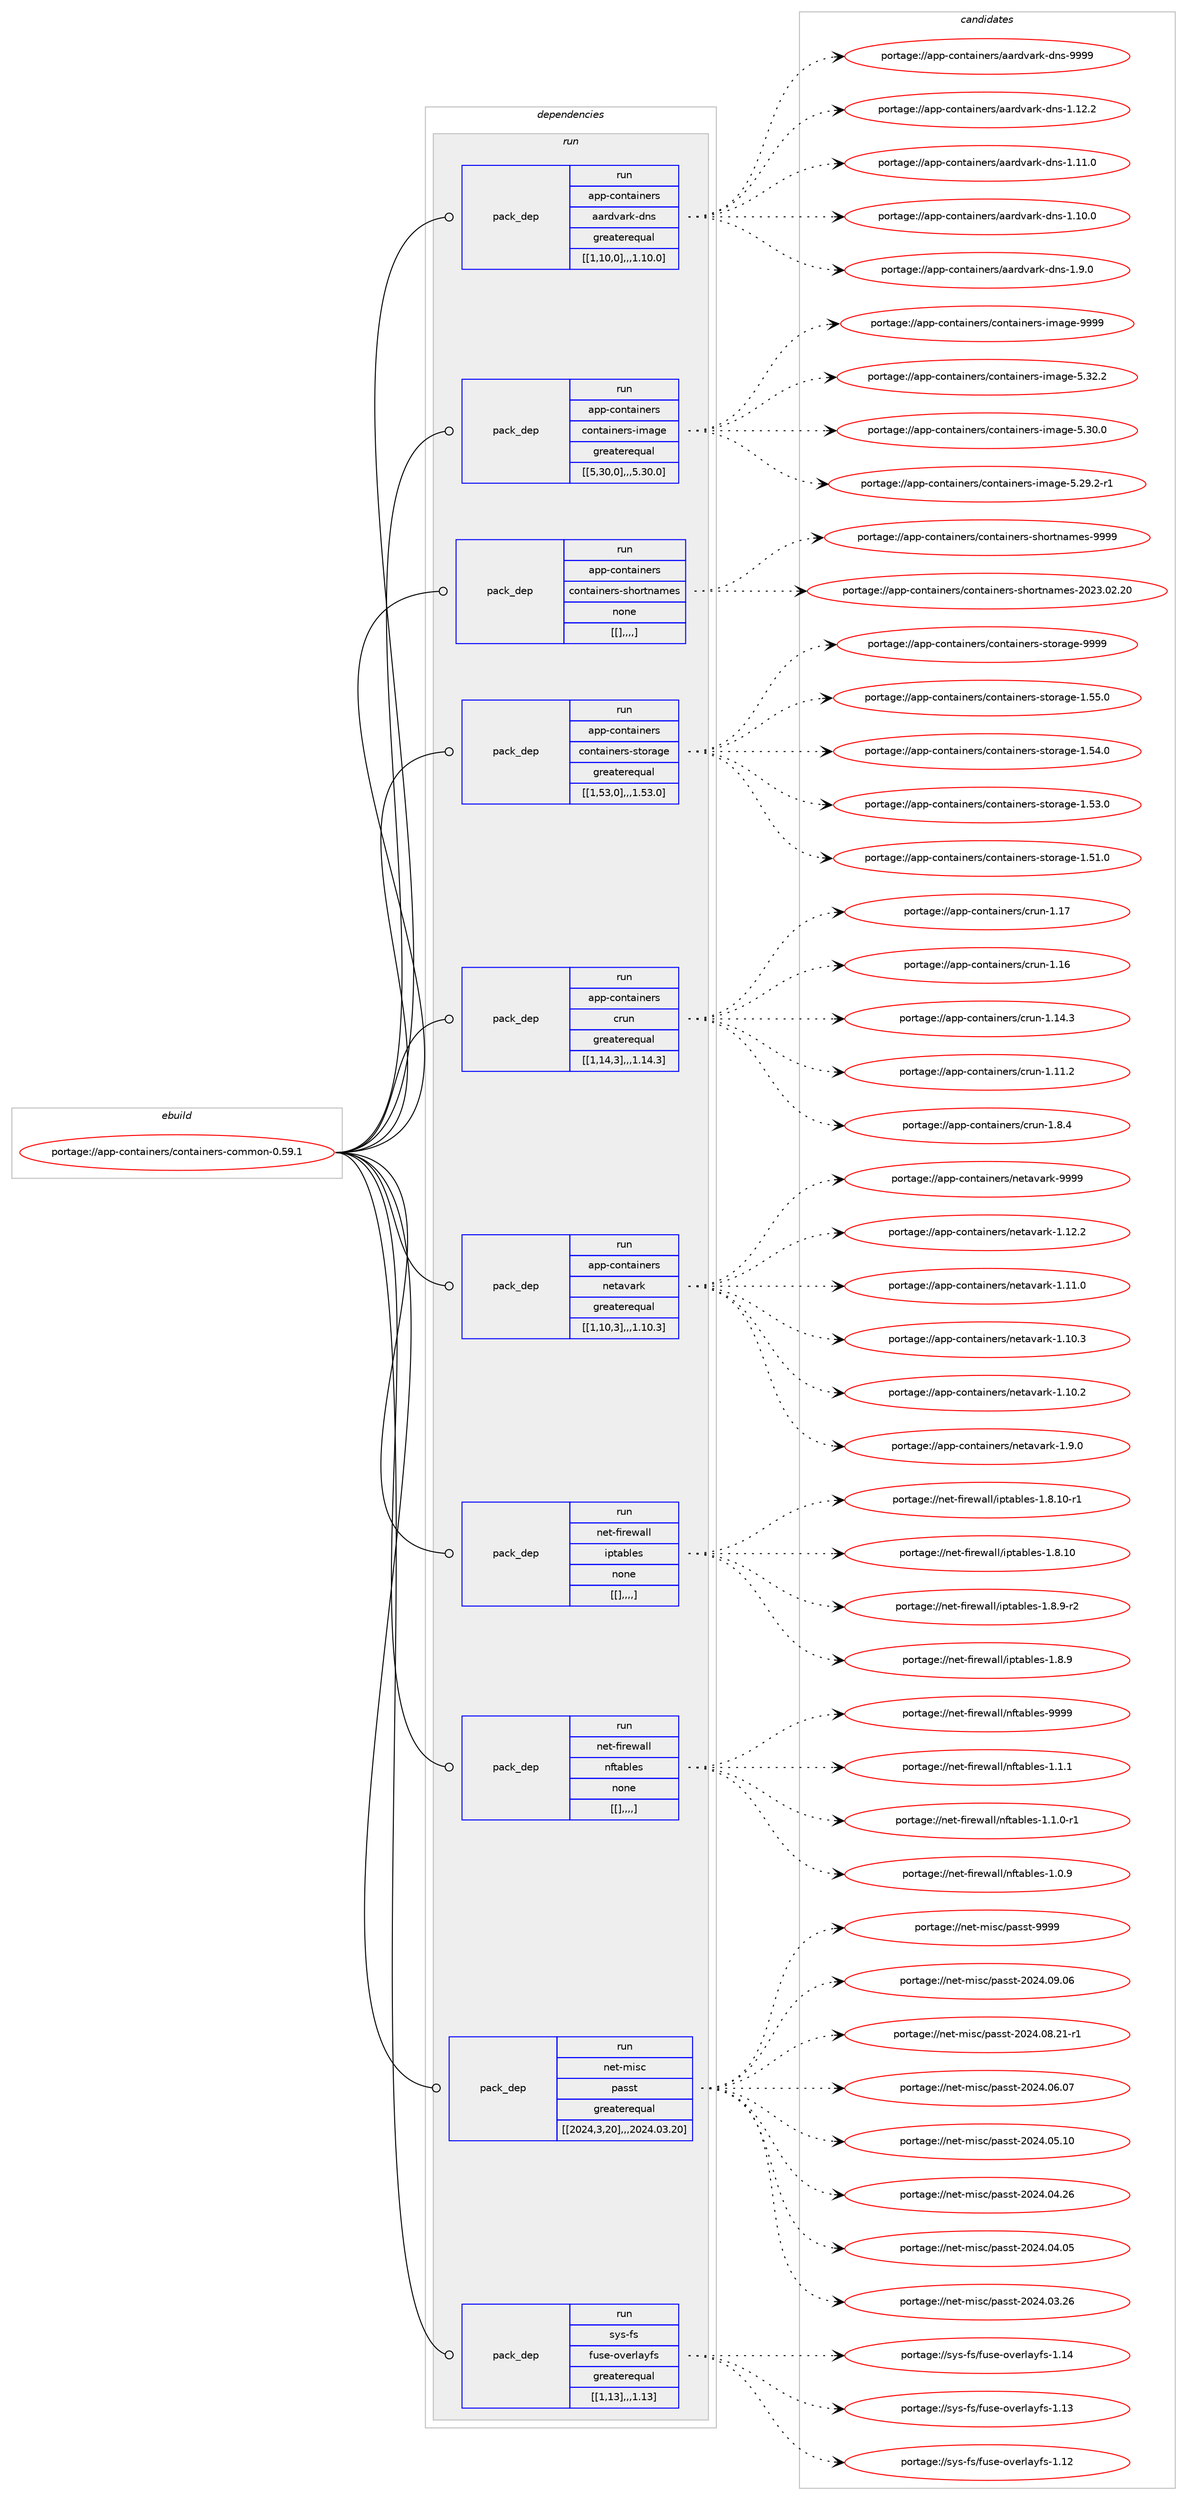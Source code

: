 digraph prolog {

# *************
# Graph options
# *************

newrank=true;
concentrate=true;
compound=true;
graph [rankdir=LR,fontname=Helvetica,fontsize=10,ranksep=1.5];#, ranksep=2.5, nodesep=0.2];
edge  [arrowhead=vee];
node  [fontname=Helvetica,fontsize=10];

# **********
# The ebuild
# **********

subgraph cluster_leftcol {
color=gray;
label=<<i>ebuild</i>>;
id [label="portage://app-containers/containers-common-0.59.1", color=red, width=4, href="../app-containers/containers-common-0.59.1.svg"];
}

# ****************
# The dependencies
# ****************

subgraph cluster_midcol {
color=gray;
label=<<i>dependencies</i>>;
subgraph cluster_compile {
fillcolor="#eeeeee";
style=filled;
label=<<i>compile</i>>;
}
subgraph cluster_compileandrun {
fillcolor="#eeeeee";
style=filled;
label=<<i>compile and run</i>>;
}
subgraph cluster_run {
fillcolor="#eeeeee";
style=filled;
label=<<i>run</i>>;
subgraph pack7874 {
dependency11045 [label=<<TABLE BORDER="0" CELLBORDER="1" CELLSPACING="0" CELLPADDING="4" WIDTH="220"><TR><TD ROWSPAN="6" CELLPADDING="30">pack_dep</TD></TR><TR><TD WIDTH="110">run</TD></TR><TR><TD>app-containers</TD></TR><TR><TD>aardvark-dns</TD></TR><TR><TD>greaterequal</TD></TR><TR><TD>[[1,10,0],,,1.10.0]</TD></TR></TABLE>>, shape=none, color=blue];
}
id:e -> dependency11045:w [weight=20,style="solid",arrowhead="odot"];
subgraph pack7877 {
dependency11048 [label=<<TABLE BORDER="0" CELLBORDER="1" CELLSPACING="0" CELLPADDING="4" WIDTH="220"><TR><TD ROWSPAN="6" CELLPADDING="30">pack_dep</TD></TR><TR><TD WIDTH="110">run</TD></TR><TR><TD>app-containers</TD></TR><TR><TD>containers-image</TD></TR><TR><TD>greaterequal</TD></TR><TR><TD>[[5,30,0],,,5.30.0]</TD></TR></TABLE>>, shape=none, color=blue];
}
id:e -> dependency11048:w [weight=20,style="solid",arrowhead="odot"];
subgraph pack7909 {
dependency11133 [label=<<TABLE BORDER="0" CELLBORDER="1" CELLSPACING="0" CELLPADDING="4" WIDTH="220"><TR><TD ROWSPAN="6" CELLPADDING="30">pack_dep</TD></TR><TR><TD WIDTH="110">run</TD></TR><TR><TD>app-containers</TD></TR><TR><TD>containers-shortnames</TD></TR><TR><TD>none</TD></TR><TR><TD>[[],,,,]</TD></TR></TABLE>>, shape=none, color=blue];
}
id:e -> dependency11133:w [weight=20,style="solid",arrowhead="odot"];
subgraph pack7939 {
dependency11159 [label=<<TABLE BORDER="0" CELLBORDER="1" CELLSPACING="0" CELLPADDING="4" WIDTH="220"><TR><TD ROWSPAN="6" CELLPADDING="30">pack_dep</TD></TR><TR><TD WIDTH="110">run</TD></TR><TR><TD>app-containers</TD></TR><TR><TD>containers-storage</TD></TR><TR><TD>greaterequal</TD></TR><TR><TD>[[1,53,0],,,1.53.0]</TD></TR></TABLE>>, shape=none, color=blue];
}
id:e -> dependency11159:w [weight=20,style="solid",arrowhead="odot"];
subgraph pack7958 {
dependency11164 [label=<<TABLE BORDER="0" CELLBORDER="1" CELLSPACING="0" CELLPADDING="4" WIDTH="220"><TR><TD ROWSPAN="6" CELLPADDING="30">pack_dep</TD></TR><TR><TD WIDTH="110">run</TD></TR><TR><TD>app-containers</TD></TR><TR><TD>crun</TD></TR><TR><TD>greaterequal</TD></TR><TR><TD>[[1,14,3],,,1.14.3]</TD></TR></TABLE>>, shape=none, color=blue];
}
id:e -> dependency11164:w [weight=20,style="solid",arrowhead="odot"];
subgraph pack7971 {
dependency11203 [label=<<TABLE BORDER="0" CELLBORDER="1" CELLSPACING="0" CELLPADDING="4" WIDTH="220"><TR><TD ROWSPAN="6" CELLPADDING="30">pack_dep</TD></TR><TR><TD WIDTH="110">run</TD></TR><TR><TD>app-containers</TD></TR><TR><TD>netavark</TD></TR><TR><TD>greaterequal</TD></TR><TR><TD>[[1,10,3],,,1.10.3]</TD></TR></TABLE>>, shape=none, color=blue];
}
id:e -> dependency11203:w [weight=20,style="solid",arrowhead="odot"];
subgraph pack8013 {
dependency11281 [label=<<TABLE BORDER="0" CELLBORDER="1" CELLSPACING="0" CELLPADDING="4" WIDTH="220"><TR><TD ROWSPAN="6" CELLPADDING="30">pack_dep</TD></TR><TR><TD WIDTH="110">run</TD></TR><TR><TD>net-firewall</TD></TR><TR><TD>iptables</TD></TR><TR><TD>none</TD></TR><TR><TD>[[],,,,]</TD></TR></TABLE>>, shape=none, color=blue];
}
id:e -> dependency11281:w [weight=20,style="solid",arrowhead="odot"];
subgraph pack8065 {
dependency11331 [label=<<TABLE BORDER="0" CELLBORDER="1" CELLSPACING="0" CELLPADDING="4" WIDTH="220"><TR><TD ROWSPAN="6" CELLPADDING="30">pack_dep</TD></TR><TR><TD WIDTH="110">run</TD></TR><TR><TD>net-firewall</TD></TR><TR><TD>nftables</TD></TR><TR><TD>none</TD></TR><TR><TD>[[],,,,]</TD></TR></TABLE>>, shape=none, color=blue];
}
id:e -> dependency11331:w [weight=20,style="solid",arrowhead="odot"];
subgraph pack8093 {
dependency11428 [label=<<TABLE BORDER="0" CELLBORDER="1" CELLSPACING="0" CELLPADDING="4" WIDTH="220"><TR><TD ROWSPAN="6" CELLPADDING="30">pack_dep</TD></TR><TR><TD WIDTH="110">run</TD></TR><TR><TD>net-misc</TD></TR><TR><TD>passt</TD></TR><TR><TD>greaterequal</TD></TR><TR><TD>[[2024,3,20],,,2024.03.20]</TD></TR></TABLE>>, shape=none, color=blue];
}
id:e -> dependency11428:w [weight=20,style="solid",arrowhead="odot"];
subgraph pack8165 {
dependency11462 [label=<<TABLE BORDER="0" CELLBORDER="1" CELLSPACING="0" CELLPADDING="4" WIDTH="220"><TR><TD ROWSPAN="6" CELLPADDING="30">pack_dep</TD></TR><TR><TD WIDTH="110">run</TD></TR><TR><TD>sys-fs</TD></TR><TR><TD>fuse-overlayfs</TD></TR><TR><TD>greaterequal</TD></TR><TR><TD>[[1,13],,,1.13]</TD></TR></TABLE>>, shape=none, color=blue];
}
id:e -> dependency11462:w [weight=20,style="solid",arrowhead="odot"];
}
}

# **************
# The candidates
# **************

subgraph cluster_choices {
rank=same;
color=gray;
label=<<i>candidates</i>>;

subgraph choice7270 {
color=black;
nodesep=1;
choice9711211245991111101169710511010111411547979711410011897114107451001101154557575757 [label="portage://app-containers/aardvark-dns-9999", color=red, width=4,href="../app-containers/aardvark-dns-9999.svg"];
choice97112112459911111011697105110101114115479797114100118971141074510011011545494649504650 [label="portage://app-containers/aardvark-dns-1.12.2", color=red, width=4,href="../app-containers/aardvark-dns-1.12.2.svg"];
choice97112112459911111011697105110101114115479797114100118971141074510011011545494649494648 [label="portage://app-containers/aardvark-dns-1.11.0", color=red, width=4,href="../app-containers/aardvark-dns-1.11.0.svg"];
choice97112112459911111011697105110101114115479797114100118971141074510011011545494649484648 [label="portage://app-containers/aardvark-dns-1.10.0", color=red, width=4,href="../app-containers/aardvark-dns-1.10.0.svg"];
choice971121124599111110116971051101011141154797971141001189711410745100110115454946574648 [label="portage://app-containers/aardvark-dns-1.9.0", color=red, width=4,href="../app-containers/aardvark-dns-1.9.0.svg"];
dependency11045:e -> choice9711211245991111101169710511010111411547979711410011897114107451001101154557575757:w [style=dotted,weight="100"];
dependency11045:e -> choice97112112459911111011697105110101114115479797114100118971141074510011011545494649504650:w [style=dotted,weight="100"];
dependency11045:e -> choice97112112459911111011697105110101114115479797114100118971141074510011011545494649494648:w [style=dotted,weight="100"];
dependency11045:e -> choice97112112459911111011697105110101114115479797114100118971141074510011011545494649484648:w [style=dotted,weight="100"];
dependency11045:e -> choice971121124599111110116971051101011141154797971141001189711410745100110115454946574648:w [style=dotted,weight="100"];
}
subgraph choice7281 {
color=black;
nodesep=1;
choice9711211245991111101169710511010111411547991111101169710511010111411545105109971031014557575757 [label="portage://app-containers/containers-image-9999", color=red, width=4,href="../app-containers/containers-image-9999.svg"];
choice97112112459911111011697105110101114115479911111011697105110101114115451051099710310145534651504650 [label="portage://app-containers/containers-image-5.32.2", color=red, width=4,href="../app-containers/containers-image-5.32.2.svg"];
choice97112112459911111011697105110101114115479911111011697105110101114115451051099710310145534651484648 [label="portage://app-containers/containers-image-5.30.0", color=red, width=4,href="../app-containers/containers-image-5.30.0.svg"];
choice971121124599111110116971051101011141154799111110116971051101011141154510510997103101455346505746504511449 [label="portage://app-containers/containers-image-5.29.2-r1", color=red, width=4,href="../app-containers/containers-image-5.29.2-r1.svg"];
dependency11048:e -> choice9711211245991111101169710511010111411547991111101169710511010111411545105109971031014557575757:w [style=dotted,weight="100"];
dependency11048:e -> choice97112112459911111011697105110101114115479911111011697105110101114115451051099710310145534651504650:w [style=dotted,weight="100"];
dependency11048:e -> choice97112112459911111011697105110101114115479911111011697105110101114115451051099710310145534651484648:w [style=dotted,weight="100"];
dependency11048:e -> choice971121124599111110116971051101011141154799111110116971051101011141154510510997103101455346505746504511449:w [style=dotted,weight="100"];
}
subgraph choice7377 {
color=black;
nodesep=1;
choice9711211245991111101169710511010111411547991111101169710511010111411545115104111114116110971091011154557575757 [label="portage://app-containers/containers-shortnames-9999", color=red, width=4,href="../app-containers/containers-shortnames-9999.svg"];
choice9711211245991111101169710511010111411547991111101169710511010111411545115104111114116110971091011154550485051464850465048 [label="portage://app-containers/containers-shortnames-2023.02.20", color=red, width=4,href="../app-containers/containers-shortnames-2023.02.20.svg"];
dependency11133:e -> choice9711211245991111101169710511010111411547991111101169710511010111411545115104111114116110971091011154557575757:w [style=dotted,weight="100"];
dependency11133:e -> choice9711211245991111101169710511010111411547991111101169710511010111411545115104111114116110971091011154550485051464850465048:w [style=dotted,weight="100"];
}
subgraph choice7477 {
color=black;
nodesep=1;
choice9711211245991111101169710511010111411547991111101169710511010111411545115116111114971031014557575757 [label="portage://app-containers/containers-storage-9999", color=red, width=4,href="../app-containers/containers-storage-9999.svg"];
choice97112112459911111011697105110101114115479911111011697105110101114115451151161111149710310145494653534648 [label="portage://app-containers/containers-storage-1.55.0", color=red, width=4,href="../app-containers/containers-storage-1.55.0.svg"];
choice97112112459911111011697105110101114115479911111011697105110101114115451151161111149710310145494653524648 [label="portage://app-containers/containers-storage-1.54.0", color=red, width=4,href="../app-containers/containers-storage-1.54.0.svg"];
choice97112112459911111011697105110101114115479911111011697105110101114115451151161111149710310145494653514648 [label="portage://app-containers/containers-storage-1.53.0", color=red, width=4,href="../app-containers/containers-storage-1.53.0.svg"];
choice97112112459911111011697105110101114115479911111011697105110101114115451151161111149710310145494653494648 [label="portage://app-containers/containers-storage-1.51.0", color=red, width=4,href="../app-containers/containers-storage-1.51.0.svg"];
dependency11159:e -> choice9711211245991111101169710511010111411547991111101169710511010111411545115116111114971031014557575757:w [style=dotted,weight="100"];
dependency11159:e -> choice97112112459911111011697105110101114115479911111011697105110101114115451151161111149710310145494653534648:w [style=dotted,weight="100"];
dependency11159:e -> choice97112112459911111011697105110101114115479911111011697105110101114115451151161111149710310145494653524648:w [style=dotted,weight="100"];
dependency11159:e -> choice97112112459911111011697105110101114115479911111011697105110101114115451151161111149710310145494653514648:w [style=dotted,weight="100"];
dependency11159:e -> choice97112112459911111011697105110101114115479911111011697105110101114115451151161111149710310145494653494648:w [style=dotted,weight="100"];
}
subgraph choice7486 {
color=black;
nodesep=1;
choice9711211245991111101169710511010111411547991141171104549464955 [label="portage://app-containers/crun-1.17", color=red, width=4,href="../app-containers/crun-1.17.svg"];
choice9711211245991111101169710511010111411547991141171104549464954 [label="portage://app-containers/crun-1.16", color=red, width=4,href="../app-containers/crun-1.16.svg"];
choice97112112459911111011697105110101114115479911411711045494649524651 [label="portage://app-containers/crun-1.14.3", color=red, width=4,href="../app-containers/crun-1.14.3.svg"];
choice97112112459911111011697105110101114115479911411711045494649494650 [label="portage://app-containers/crun-1.11.2", color=red, width=4,href="../app-containers/crun-1.11.2.svg"];
choice971121124599111110116971051101011141154799114117110454946564652 [label="portage://app-containers/crun-1.8.4", color=red, width=4,href="../app-containers/crun-1.8.4.svg"];
dependency11164:e -> choice9711211245991111101169710511010111411547991141171104549464955:w [style=dotted,weight="100"];
dependency11164:e -> choice9711211245991111101169710511010111411547991141171104549464954:w [style=dotted,weight="100"];
dependency11164:e -> choice97112112459911111011697105110101114115479911411711045494649524651:w [style=dotted,weight="100"];
dependency11164:e -> choice97112112459911111011697105110101114115479911411711045494649494650:w [style=dotted,weight="100"];
dependency11164:e -> choice971121124599111110116971051101011141154799114117110454946564652:w [style=dotted,weight="100"];
}
subgraph choice7513 {
color=black;
nodesep=1;
choice971121124599111110116971051101011141154711010111697118971141074557575757 [label="portage://app-containers/netavark-9999", color=red, width=4,href="../app-containers/netavark-9999.svg"];
choice9711211245991111101169710511010111411547110101116971189711410745494649504650 [label="portage://app-containers/netavark-1.12.2", color=red, width=4,href="../app-containers/netavark-1.12.2.svg"];
choice9711211245991111101169710511010111411547110101116971189711410745494649494648 [label="portage://app-containers/netavark-1.11.0", color=red, width=4,href="../app-containers/netavark-1.11.0.svg"];
choice9711211245991111101169710511010111411547110101116971189711410745494649484651 [label="portage://app-containers/netavark-1.10.3", color=red, width=4,href="../app-containers/netavark-1.10.3.svg"];
choice9711211245991111101169710511010111411547110101116971189711410745494649484650 [label="portage://app-containers/netavark-1.10.2", color=red, width=4,href="../app-containers/netavark-1.10.2.svg"];
choice97112112459911111011697105110101114115471101011169711897114107454946574648 [label="portage://app-containers/netavark-1.9.0", color=red, width=4,href="../app-containers/netavark-1.9.0.svg"];
dependency11203:e -> choice971121124599111110116971051101011141154711010111697118971141074557575757:w [style=dotted,weight="100"];
dependency11203:e -> choice9711211245991111101169710511010111411547110101116971189711410745494649504650:w [style=dotted,weight="100"];
dependency11203:e -> choice9711211245991111101169710511010111411547110101116971189711410745494649494648:w [style=dotted,weight="100"];
dependency11203:e -> choice9711211245991111101169710511010111411547110101116971189711410745494649484651:w [style=dotted,weight="100"];
dependency11203:e -> choice9711211245991111101169710511010111411547110101116971189711410745494649484650:w [style=dotted,weight="100"];
dependency11203:e -> choice97112112459911111011697105110101114115471101011169711897114107454946574648:w [style=dotted,weight="100"];
}
subgraph choice7548 {
color=black;
nodesep=1;
choice1101011164510210511410111997108108471051121169798108101115454946564649484511449 [label="portage://net-firewall/iptables-1.8.10-r1", color=red, width=4,href="../net-firewall/iptables-1.8.10-r1.svg"];
choice110101116451021051141011199710810847105112116979810810111545494656464948 [label="portage://net-firewall/iptables-1.8.10", color=red, width=4,href="../net-firewall/iptables-1.8.10.svg"];
choice11010111645102105114101119971081084710511211697981081011154549465646574511450 [label="portage://net-firewall/iptables-1.8.9-r2", color=red, width=4,href="../net-firewall/iptables-1.8.9-r2.svg"];
choice1101011164510210511410111997108108471051121169798108101115454946564657 [label="portage://net-firewall/iptables-1.8.9", color=red, width=4,href="../net-firewall/iptables-1.8.9.svg"];
dependency11281:e -> choice1101011164510210511410111997108108471051121169798108101115454946564649484511449:w [style=dotted,weight="100"];
dependency11281:e -> choice110101116451021051141011199710810847105112116979810810111545494656464948:w [style=dotted,weight="100"];
dependency11281:e -> choice11010111645102105114101119971081084710511211697981081011154549465646574511450:w [style=dotted,weight="100"];
dependency11281:e -> choice1101011164510210511410111997108108471051121169798108101115454946564657:w [style=dotted,weight="100"];
}
subgraph choice7554 {
color=black;
nodesep=1;
choice11010111645102105114101119971081084711010211697981081011154557575757 [label="portage://net-firewall/nftables-9999", color=red, width=4,href="../net-firewall/nftables-9999.svg"];
choice1101011164510210511410111997108108471101021169798108101115454946494649 [label="portage://net-firewall/nftables-1.1.1", color=red, width=4,href="../net-firewall/nftables-1.1.1.svg"];
choice11010111645102105114101119971081084711010211697981081011154549464946484511449 [label="portage://net-firewall/nftables-1.1.0-r1", color=red, width=4,href="../net-firewall/nftables-1.1.0-r1.svg"];
choice1101011164510210511410111997108108471101021169798108101115454946484657 [label="portage://net-firewall/nftables-1.0.9", color=red, width=4,href="../net-firewall/nftables-1.0.9.svg"];
dependency11331:e -> choice11010111645102105114101119971081084711010211697981081011154557575757:w [style=dotted,weight="100"];
dependency11331:e -> choice1101011164510210511410111997108108471101021169798108101115454946494649:w [style=dotted,weight="100"];
dependency11331:e -> choice11010111645102105114101119971081084711010211697981081011154549464946484511449:w [style=dotted,weight="100"];
dependency11331:e -> choice1101011164510210511410111997108108471101021169798108101115454946484657:w [style=dotted,weight="100"];
}
subgraph choice7559 {
color=black;
nodesep=1;
choice110101116451091051159947112971151151164557575757 [label="portage://net-misc/passt-9999", color=red, width=4,href="../net-misc/passt-9999.svg"];
choice110101116451091051159947112971151151164550485052464857464854 [label="portage://net-misc/passt-2024.09.06", color=red, width=4,href="../net-misc/passt-2024.09.06.svg"];
choice1101011164510910511599471129711511511645504850524648564650494511449 [label="portage://net-misc/passt-2024.08.21-r1", color=red, width=4,href="../net-misc/passt-2024.08.21-r1.svg"];
choice110101116451091051159947112971151151164550485052464854464855 [label="portage://net-misc/passt-2024.06.07", color=red, width=4,href="../net-misc/passt-2024.06.07.svg"];
choice110101116451091051159947112971151151164550485052464853464948 [label="portage://net-misc/passt-2024.05.10", color=red, width=4,href="../net-misc/passt-2024.05.10.svg"];
choice110101116451091051159947112971151151164550485052464852465054 [label="portage://net-misc/passt-2024.04.26", color=red, width=4,href="../net-misc/passt-2024.04.26.svg"];
choice110101116451091051159947112971151151164550485052464852464853 [label="portage://net-misc/passt-2024.04.05", color=red, width=4,href="../net-misc/passt-2024.04.05.svg"];
choice110101116451091051159947112971151151164550485052464851465054 [label="portage://net-misc/passt-2024.03.26", color=red, width=4,href="../net-misc/passt-2024.03.26.svg"];
dependency11428:e -> choice110101116451091051159947112971151151164557575757:w [style=dotted,weight="100"];
dependency11428:e -> choice110101116451091051159947112971151151164550485052464857464854:w [style=dotted,weight="100"];
dependency11428:e -> choice1101011164510910511599471129711511511645504850524648564650494511449:w [style=dotted,weight="100"];
dependency11428:e -> choice110101116451091051159947112971151151164550485052464854464855:w [style=dotted,weight="100"];
dependency11428:e -> choice110101116451091051159947112971151151164550485052464853464948:w [style=dotted,weight="100"];
dependency11428:e -> choice110101116451091051159947112971151151164550485052464852465054:w [style=dotted,weight="100"];
dependency11428:e -> choice110101116451091051159947112971151151164550485052464852464853:w [style=dotted,weight="100"];
dependency11428:e -> choice110101116451091051159947112971151151164550485052464851465054:w [style=dotted,weight="100"];
}
subgraph choice7573 {
color=black;
nodesep=1;
choice115121115451021154710211711510145111118101114108971211021154549464952 [label="portage://sys-fs/fuse-overlayfs-1.14", color=red, width=4,href="../sys-fs/fuse-overlayfs-1.14.svg"];
choice115121115451021154710211711510145111118101114108971211021154549464951 [label="portage://sys-fs/fuse-overlayfs-1.13", color=red, width=4,href="../sys-fs/fuse-overlayfs-1.13.svg"];
choice115121115451021154710211711510145111118101114108971211021154549464950 [label="portage://sys-fs/fuse-overlayfs-1.12", color=red, width=4,href="../sys-fs/fuse-overlayfs-1.12.svg"];
dependency11462:e -> choice115121115451021154710211711510145111118101114108971211021154549464952:w [style=dotted,weight="100"];
dependency11462:e -> choice115121115451021154710211711510145111118101114108971211021154549464951:w [style=dotted,weight="100"];
dependency11462:e -> choice115121115451021154710211711510145111118101114108971211021154549464950:w [style=dotted,weight="100"];
}
}

}
